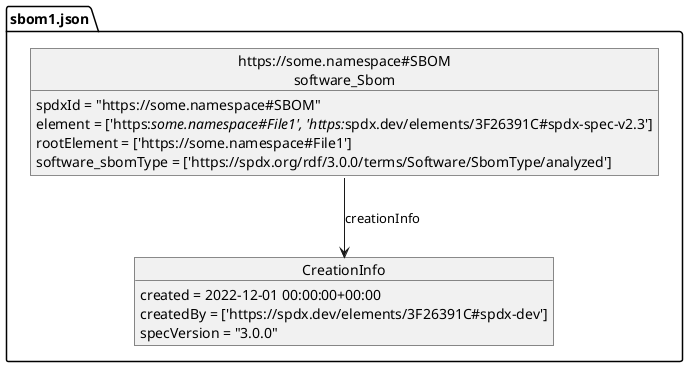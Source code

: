 @startuml
Package "sbom1.json" as 56b3ec1198017674bce616df2e9cf1d3 {
object "https://some.namespace#SBOM\nsoftware_Sbom" as 56b3ec1198017674bce616df2e9cf1d3_o1
object "CreationInfo" as 56b3ec1198017674bce616df2e9cf1d3_o2
}
56b3ec1198017674bce616df2e9cf1d3_o1 : spdxId = "https://some.namespace#SBOM"
56b3ec1198017674bce616df2e9cf1d3_o2 : created = 2022-12-01 00:00:00+00:00
56b3ec1198017674bce616df2e9cf1d3_o2 : createdBy = ['https://spdx.dev/elements/3F26391C#spdx-dev']
56b3ec1198017674bce616df2e9cf1d3_o2 : specVersion = "3.0.0"
56b3ec1198017674bce616df2e9cf1d3_o1::creationInfo --> 56b3ec1198017674bce616df2e9cf1d3_o2 : creationInfo
56b3ec1198017674bce616df2e9cf1d3_o1 : element = ['https://some.namespace#File1', 'https://spdx.dev/elements/3F26391C#spdx-spec-v2.3']
56b3ec1198017674bce616df2e9cf1d3_o1 : rootElement = ['https://some.namespace#File1']
56b3ec1198017674bce616df2e9cf1d3_o1 : software_sbomType = ['https://spdx.org/rdf/3.0.0/terms/Software/SbomType/analyzed']
@enduml
